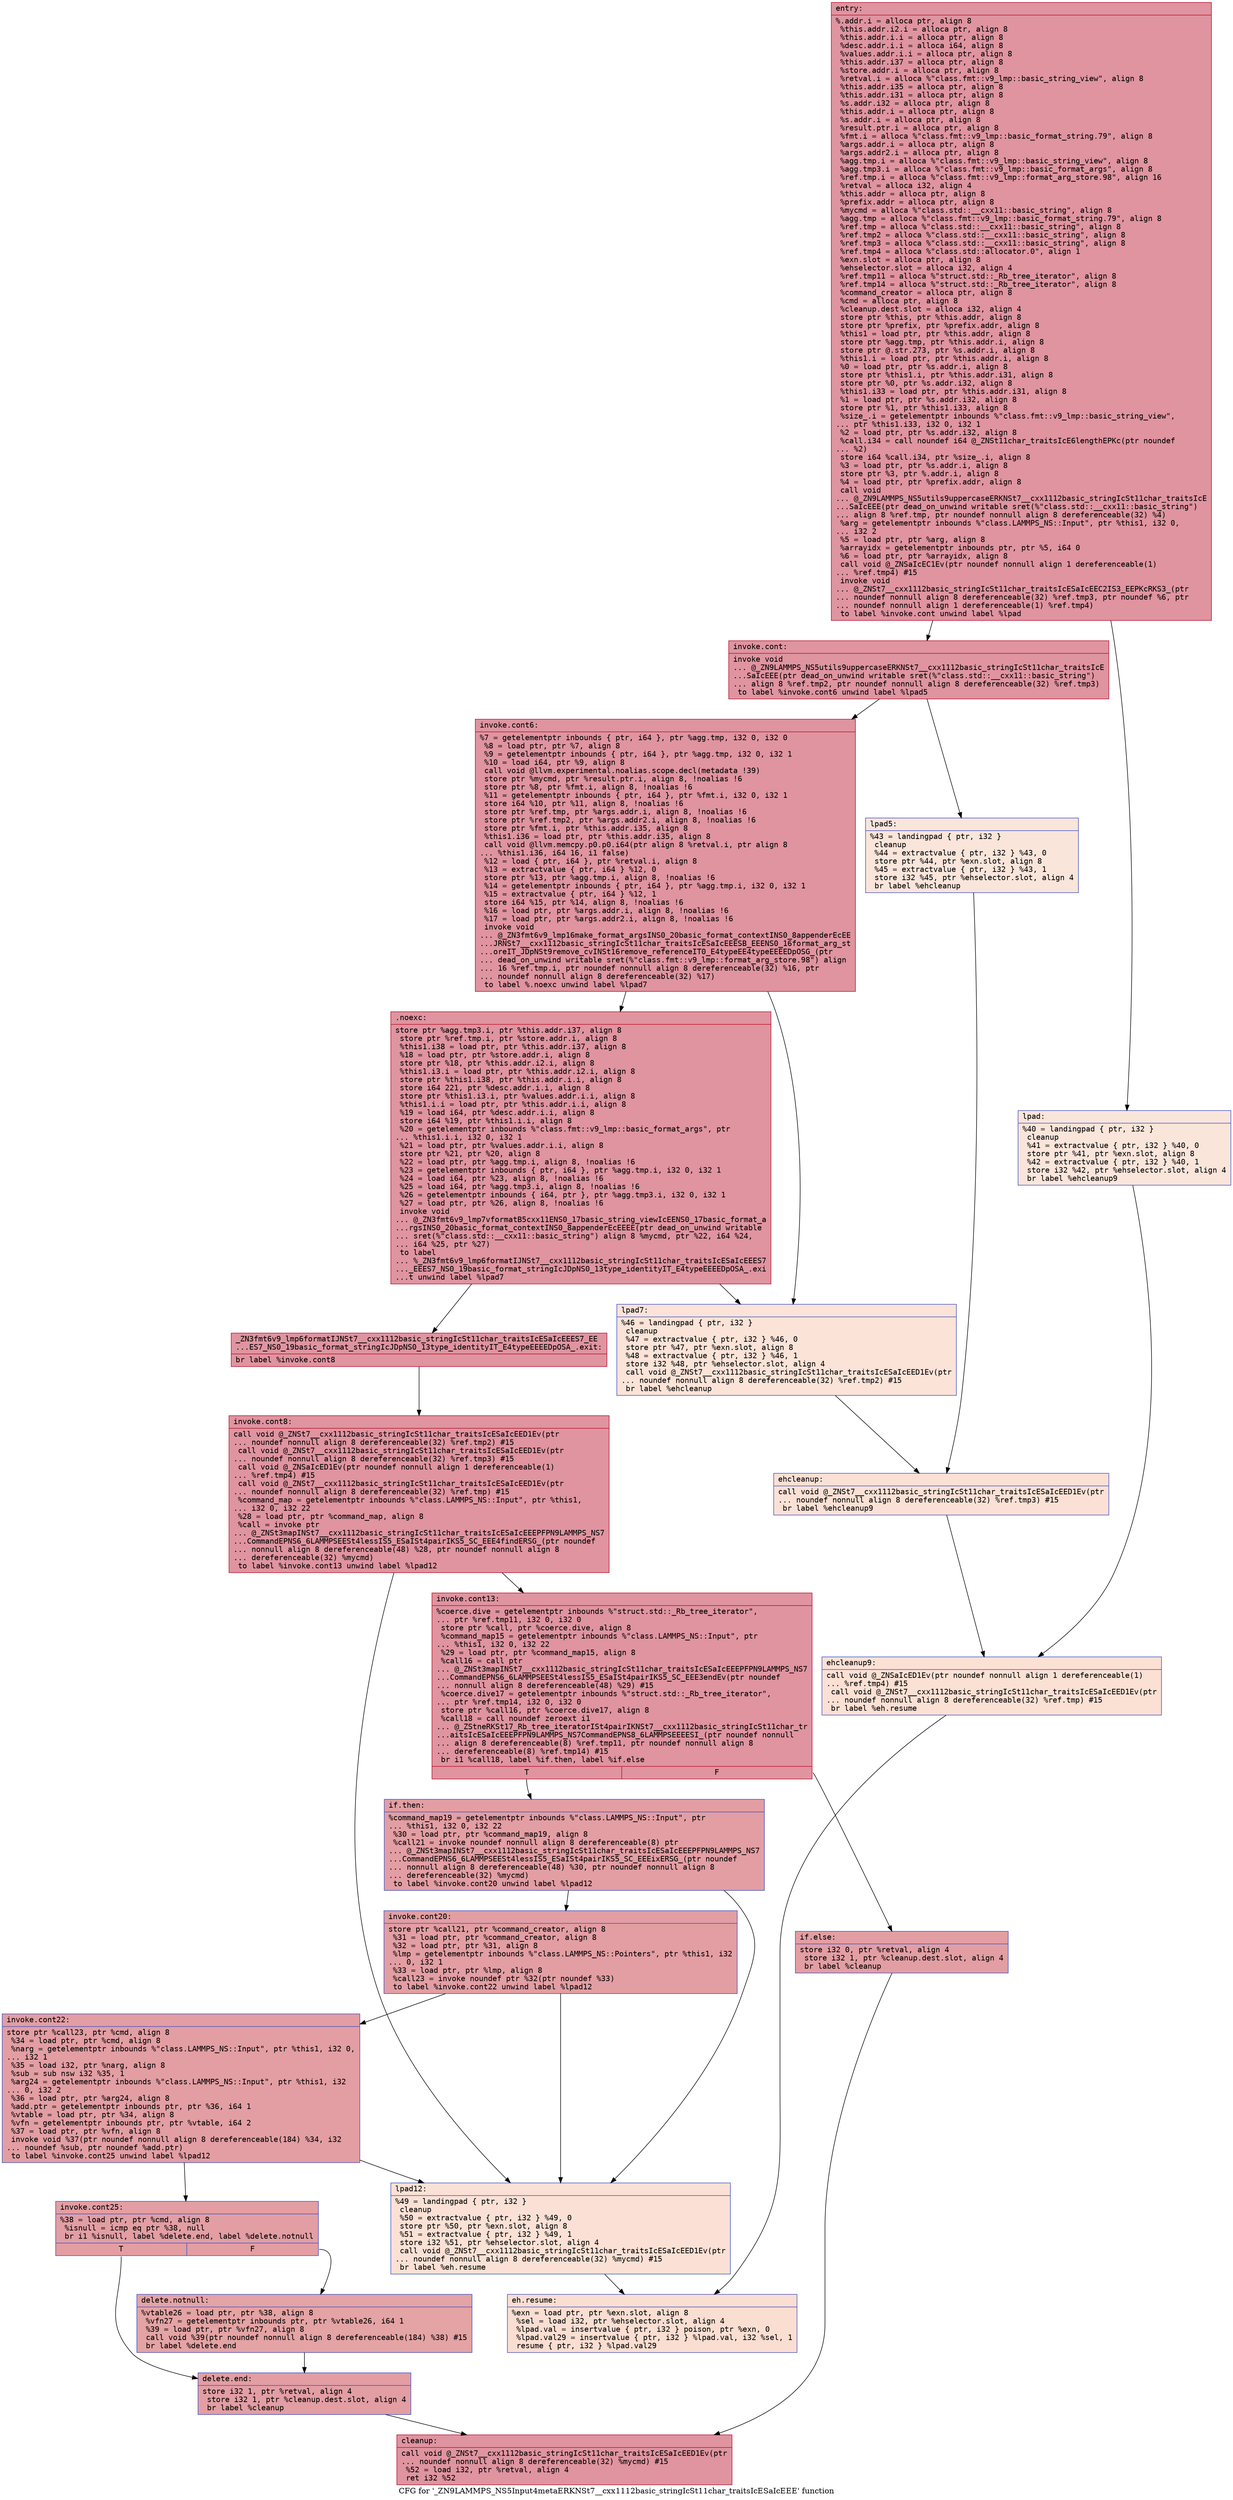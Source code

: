 digraph "CFG for '_ZN9LAMMPS_NS5Input4metaERKNSt7__cxx1112basic_stringIcSt11char_traitsIcESaIcEEE' function" {
	label="CFG for '_ZN9LAMMPS_NS5Input4metaERKNSt7__cxx1112basic_stringIcSt11char_traitsIcESaIcEEE' function";

	Node0x562873794bd0 [shape=record,color="#b70d28ff", style=filled, fillcolor="#b70d2870" fontname="Courier",label="{entry:\l|  %.addr.i = alloca ptr, align 8\l  %this.addr.i2.i = alloca ptr, align 8\l  %this.addr.i.i = alloca ptr, align 8\l  %desc.addr.i.i = alloca i64, align 8\l  %values.addr.i.i = alloca ptr, align 8\l  %this.addr.i37 = alloca ptr, align 8\l  %store.addr.i = alloca ptr, align 8\l  %retval.i = alloca %\"class.fmt::v9_lmp::basic_string_view\", align 8\l  %this.addr.i35 = alloca ptr, align 8\l  %this.addr.i31 = alloca ptr, align 8\l  %s.addr.i32 = alloca ptr, align 8\l  %this.addr.i = alloca ptr, align 8\l  %s.addr.i = alloca ptr, align 8\l  %result.ptr.i = alloca ptr, align 8\l  %fmt.i = alloca %\"class.fmt::v9_lmp::basic_format_string.79\", align 8\l  %args.addr.i = alloca ptr, align 8\l  %args.addr2.i = alloca ptr, align 8\l  %agg.tmp.i = alloca %\"class.fmt::v9_lmp::basic_string_view\", align 8\l  %agg.tmp3.i = alloca %\"class.fmt::v9_lmp::basic_format_args\", align 8\l  %ref.tmp.i = alloca %\"class.fmt::v9_lmp::format_arg_store.98\", align 16\l  %retval = alloca i32, align 4\l  %this.addr = alloca ptr, align 8\l  %prefix.addr = alloca ptr, align 8\l  %mycmd = alloca %\"class.std::__cxx11::basic_string\", align 8\l  %agg.tmp = alloca %\"class.fmt::v9_lmp::basic_format_string.79\", align 8\l  %ref.tmp = alloca %\"class.std::__cxx11::basic_string\", align 8\l  %ref.tmp2 = alloca %\"class.std::__cxx11::basic_string\", align 8\l  %ref.tmp3 = alloca %\"class.std::__cxx11::basic_string\", align 8\l  %ref.tmp4 = alloca %\"class.std::allocator.0\", align 1\l  %exn.slot = alloca ptr, align 8\l  %ehselector.slot = alloca i32, align 4\l  %ref.tmp11 = alloca %\"struct.std::_Rb_tree_iterator\", align 8\l  %ref.tmp14 = alloca %\"struct.std::_Rb_tree_iterator\", align 8\l  %command_creator = alloca ptr, align 8\l  %cmd = alloca ptr, align 8\l  %cleanup.dest.slot = alloca i32, align 4\l  store ptr %this, ptr %this.addr, align 8\l  store ptr %prefix, ptr %prefix.addr, align 8\l  %this1 = load ptr, ptr %this.addr, align 8\l  store ptr %agg.tmp, ptr %this.addr.i, align 8\l  store ptr @.str.273, ptr %s.addr.i, align 8\l  %this1.i = load ptr, ptr %this.addr.i, align 8\l  %0 = load ptr, ptr %s.addr.i, align 8\l  store ptr %this1.i, ptr %this.addr.i31, align 8\l  store ptr %0, ptr %s.addr.i32, align 8\l  %this1.i33 = load ptr, ptr %this.addr.i31, align 8\l  %1 = load ptr, ptr %s.addr.i32, align 8\l  store ptr %1, ptr %this1.i33, align 8\l  %size_.i = getelementptr inbounds %\"class.fmt::v9_lmp::basic_string_view\",\l... ptr %this1.i33, i32 0, i32 1\l  %2 = load ptr, ptr %s.addr.i32, align 8\l  %call.i34 = call noundef i64 @_ZNSt11char_traitsIcE6lengthEPKc(ptr noundef\l... %2)\l  store i64 %call.i34, ptr %size_.i, align 8\l  %3 = load ptr, ptr %s.addr.i, align 8\l  store ptr %3, ptr %.addr.i, align 8\l  %4 = load ptr, ptr %prefix.addr, align 8\l  call void\l... @_ZN9LAMMPS_NS5utils9uppercaseERKNSt7__cxx1112basic_stringIcSt11char_traitsIcE\l...SaIcEEE(ptr dead_on_unwind writable sret(%\"class.std::__cxx11::basic_string\")\l... align 8 %ref.tmp, ptr noundef nonnull align 8 dereferenceable(32) %4)\l  %arg = getelementptr inbounds %\"class.LAMMPS_NS::Input\", ptr %this1, i32 0,\l... i32 2\l  %5 = load ptr, ptr %arg, align 8\l  %arrayidx = getelementptr inbounds ptr, ptr %5, i64 0\l  %6 = load ptr, ptr %arrayidx, align 8\l  call void @_ZNSaIcEC1Ev(ptr noundef nonnull align 1 dereferenceable(1)\l... %ref.tmp4) #15\l  invoke void\l... @_ZNSt7__cxx1112basic_stringIcSt11char_traitsIcESaIcEEC2IS3_EEPKcRKS3_(ptr\l... noundef nonnull align 8 dereferenceable(32) %ref.tmp3, ptr noundef %6, ptr\l... noundef nonnull align 1 dereferenceable(1) %ref.tmp4)\l          to label %invoke.cont unwind label %lpad\l}"];
	Node0x562873794bd0 -> Node0x5628737978d0[tooltip="entry -> invoke.cont\nProbability 100.00%" ];
	Node0x562873794bd0 -> Node0x562873797950[tooltip="entry -> lpad\nProbability 0.00%" ];
	Node0x5628737978d0 [shape=record,color="#b70d28ff", style=filled, fillcolor="#b70d2870" fontname="Courier",label="{invoke.cont:\l|  invoke void\l... @_ZN9LAMMPS_NS5utils9uppercaseERKNSt7__cxx1112basic_stringIcSt11char_traitsIcE\l...SaIcEEE(ptr dead_on_unwind writable sret(%\"class.std::__cxx11::basic_string\")\l... align 8 %ref.tmp2, ptr noundef nonnull align 8 dereferenceable(32) %ref.tmp3)\l          to label %invoke.cont6 unwind label %lpad5\l}"];
	Node0x5628737978d0 -> Node0x562873797880[tooltip="invoke.cont -> invoke.cont6\nProbability 100.00%" ];
	Node0x5628737978d0 -> Node0x562873795be0[tooltip="invoke.cont -> lpad5\nProbability 0.00%" ];
	Node0x562873797880 [shape=record,color="#b70d28ff", style=filled, fillcolor="#b70d2870" fontname="Courier",label="{invoke.cont6:\l|  %7 = getelementptr inbounds \{ ptr, i64 \}, ptr %agg.tmp, i32 0, i32 0\l  %8 = load ptr, ptr %7, align 8\l  %9 = getelementptr inbounds \{ ptr, i64 \}, ptr %agg.tmp, i32 0, i32 1\l  %10 = load i64, ptr %9, align 8\l  call void @llvm.experimental.noalias.scope.decl(metadata !39)\l  store ptr %mycmd, ptr %result.ptr.i, align 8, !noalias !6\l  store ptr %8, ptr %fmt.i, align 8, !noalias !6\l  %11 = getelementptr inbounds \{ ptr, i64 \}, ptr %fmt.i, i32 0, i32 1\l  store i64 %10, ptr %11, align 8, !noalias !6\l  store ptr %ref.tmp, ptr %args.addr.i, align 8, !noalias !6\l  store ptr %ref.tmp2, ptr %args.addr2.i, align 8, !noalias !6\l  store ptr %fmt.i, ptr %this.addr.i35, align 8\l  %this1.i36 = load ptr, ptr %this.addr.i35, align 8\l  call void @llvm.memcpy.p0.p0.i64(ptr align 8 %retval.i, ptr align 8\l... %this1.i36, i64 16, i1 false)\l  %12 = load \{ ptr, i64 \}, ptr %retval.i, align 8\l  %13 = extractvalue \{ ptr, i64 \} %12, 0\l  store ptr %13, ptr %agg.tmp.i, align 8, !noalias !6\l  %14 = getelementptr inbounds \{ ptr, i64 \}, ptr %agg.tmp.i, i32 0, i32 1\l  %15 = extractvalue \{ ptr, i64 \} %12, 1\l  store i64 %15, ptr %14, align 8, !noalias !6\l  %16 = load ptr, ptr %args.addr.i, align 8, !noalias !6\l  %17 = load ptr, ptr %args.addr2.i, align 8, !noalias !6\l  invoke void\l... @_ZN3fmt6v9_lmp16make_format_argsINS0_20basic_format_contextINS0_8appenderEcEE\l...JRNSt7__cxx1112basic_stringIcSt11char_traitsIcESaIcEEESB_EEENS0_16format_arg_st\l...oreIT_JDpNSt9remove_cvINSt16remove_referenceIT0_E4typeEE4typeEEEEDpOSG_(ptr\l... dead_on_unwind writable sret(%\"class.fmt::v9_lmp::format_arg_store.98\") align\l... 16 %ref.tmp.i, ptr noundef nonnull align 8 dereferenceable(32) %16, ptr\l... noundef nonnull align 8 dereferenceable(32) %17)\l          to label %.noexc unwind label %lpad7\l}"];
	Node0x562873797880 -> Node0x562873479850[tooltip="invoke.cont6 -> .noexc\nProbability 100.00%" ];
	Node0x562873797880 -> Node0x5628734798a0[tooltip="invoke.cont6 -> lpad7\nProbability 0.00%" ];
	Node0x562873479850 [shape=record,color="#b70d28ff", style=filled, fillcolor="#b70d2870" fontname="Courier",label="{.noexc:\l|  store ptr %agg.tmp3.i, ptr %this.addr.i37, align 8\l  store ptr %ref.tmp.i, ptr %store.addr.i, align 8\l  %this1.i38 = load ptr, ptr %this.addr.i37, align 8\l  %18 = load ptr, ptr %store.addr.i, align 8\l  store ptr %18, ptr %this.addr.i2.i, align 8\l  %this1.i3.i = load ptr, ptr %this.addr.i2.i, align 8\l  store ptr %this1.i38, ptr %this.addr.i.i, align 8\l  store i64 221, ptr %desc.addr.i.i, align 8\l  store ptr %this1.i3.i, ptr %values.addr.i.i, align 8\l  %this1.i.i = load ptr, ptr %this.addr.i.i, align 8\l  %19 = load i64, ptr %desc.addr.i.i, align 8\l  store i64 %19, ptr %this1.i.i, align 8\l  %20 = getelementptr inbounds %\"class.fmt::v9_lmp::basic_format_args\", ptr\l... %this1.i.i, i32 0, i32 1\l  %21 = load ptr, ptr %values.addr.i.i, align 8\l  store ptr %21, ptr %20, align 8\l  %22 = load ptr, ptr %agg.tmp.i, align 8, !noalias !6\l  %23 = getelementptr inbounds \{ ptr, i64 \}, ptr %agg.tmp.i, i32 0, i32 1\l  %24 = load i64, ptr %23, align 8, !noalias !6\l  %25 = load i64, ptr %agg.tmp3.i, align 8, !noalias !6\l  %26 = getelementptr inbounds \{ i64, ptr \}, ptr %agg.tmp3.i, i32 0, i32 1\l  %27 = load ptr, ptr %26, align 8, !noalias !6\l  invoke void\l... @_ZN3fmt6v9_lmp7vformatB5cxx11ENS0_17basic_string_viewIcEENS0_17basic_format_a\l...rgsINS0_20basic_format_contextINS0_8appenderEcEEEE(ptr dead_on_unwind writable\l... sret(%\"class.std::__cxx11::basic_string\") align 8 %mycmd, ptr %22, i64 %24,\l... i64 %25, ptr %27)\l          to label\l... %_ZN3fmt6v9_lmp6formatIJNSt7__cxx1112basic_stringIcSt11char_traitsIcESaIcEEES7\l..._EEES7_NS0_19basic_format_stringIcJDpNS0_13type_identityIT_E4typeEEEEDpOSA_.exi\l...t unwind label %lpad7\l}"];
	Node0x562873479850 -> Node0x56287379b380[tooltip=".noexc -> _ZN3fmt6v9_lmp6formatIJNSt7__cxx1112basic_stringIcSt11char_traitsIcESaIcEEES7_EEES7_NS0_19basic_format_stringIcJDpNS0_13type_identityIT_E4typeEEEEDpOSA_.exit\nProbability 100.00%" ];
	Node0x562873479850 -> Node0x5628734798a0[tooltip=".noexc -> lpad7\nProbability 0.00%" ];
	Node0x56287379b380 [shape=record,color="#b70d28ff", style=filled, fillcolor="#b70d2870" fontname="Courier",label="{_ZN3fmt6v9_lmp6formatIJNSt7__cxx1112basic_stringIcSt11char_traitsIcESaIcEEES7_EE\l...ES7_NS0_19basic_format_stringIcJDpNS0_13type_identityIT_E4typeEEEEDpOSA_.exit:\l|  br label %invoke.cont8\l}"];
	Node0x56287379b380 -> Node0x56287379b830[tooltip="_ZN3fmt6v9_lmp6formatIJNSt7__cxx1112basic_stringIcSt11char_traitsIcESaIcEEES7_EEES7_NS0_19basic_format_stringIcJDpNS0_13type_identityIT_E4typeEEEEDpOSA_.exit -> invoke.cont8\nProbability 100.00%" ];
	Node0x56287379b830 [shape=record,color="#b70d28ff", style=filled, fillcolor="#b70d2870" fontname="Courier",label="{invoke.cont8:\l|  call void @_ZNSt7__cxx1112basic_stringIcSt11char_traitsIcESaIcEED1Ev(ptr\l... noundef nonnull align 8 dereferenceable(32) %ref.tmp2) #15\l  call void @_ZNSt7__cxx1112basic_stringIcSt11char_traitsIcESaIcEED1Ev(ptr\l... noundef nonnull align 8 dereferenceable(32) %ref.tmp3) #15\l  call void @_ZNSaIcED1Ev(ptr noundef nonnull align 1 dereferenceable(1)\l... %ref.tmp4) #15\l  call void @_ZNSt7__cxx1112basic_stringIcSt11char_traitsIcESaIcEED1Ev(ptr\l... noundef nonnull align 8 dereferenceable(32) %ref.tmp) #15\l  %command_map = getelementptr inbounds %\"class.LAMMPS_NS::Input\", ptr %this1,\l... i32 0, i32 22\l  %28 = load ptr, ptr %command_map, align 8\l  %call = invoke ptr\l... @_ZNSt3mapINSt7__cxx1112basic_stringIcSt11char_traitsIcESaIcEEEPFPN9LAMMPS_NS7\l...CommandEPNS6_6LAMMPSEESt4lessIS5_ESaISt4pairIKS5_SC_EEE4findERSG_(ptr noundef\l... nonnull align 8 dereferenceable(48) %28, ptr noundef nonnull align 8\l... dereferenceable(32) %mycmd)\l          to label %invoke.cont13 unwind label %lpad12\l}"];
	Node0x56287379b830 -> Node0x56287379bc00[tooltip="invoke.cont8 -> invoke.cont13\nProbability 100.00%" ];
	Node0x56287379b830 -> Node0x56287379bfa0[tooltip="invoke.cont8 -> lpad12\nProbability 0.00%" ];
	Node0x56287379bc00 [shape=record,color="#b70d28ff", style=filled, fillcolor="#b70d2870" fontname="Courier",label="{invoke.cont13:\l|  %coerce.dive = getelementptr inbounds %\"struct.std::_Rb_tree_iterator\",\l... ptr %ref.tmp11, i32 0, i32 0\l  store ptr %call, ptr %coerce.dive, align 8\l  %command_map15 = getelementptr inbounds %\"class.LAMMPS_NS::Input\", ptr\l... %this1, i32 0, i32 22\l  %29 = load ptr, ptr %command_map15, align 8\l  %call16 = call ptr\l... @_ZNSt3mapINSt7__cxx1112basic_stringIcSt11char_traitsIcESaIcEEEPFPN9LAMMPS_NS7\l...CommandEPNS6_6LAMMPSEESt4lessIS5_ESaISt4pairIKS5_SC_EEE3endEv(ptr noundef\l... nonnull align 8 dereferenceable(48) %29) #15\l  %coerce.dive17 = getelementptr inbounds %\"struct.std::_Rb_tree_iterator\",\l... ptr %ref.tmp14, i32 0, i32 0\l  store ptr %call16, ptr %coerce.dive17, align 8\l  %call18 = call noundef zeroext i1\l... @_ZStneRKSt17_Rb_tree_iteratorISt4pairIKNSt7__cxx1112basic_stringIcSt11char_tr\l...aitsIcESaIcEEEPFPN9LAMMPS_NS7CommandEPNS8_6LAMMPSEEEESI_(ptr noundef nonnull\l... align 8 dereferenceable(8) %ref.tmp11, ptr noundef nonnull align 8\l... dereferenceable(8) %ref.tmp14) #15\l  br i1 %call18, label %if.then, label %if.else\l|{<s0>T|<s1>F}}"];
	Node0x56287379bc00:s0 -> Node0x56287379c850[tooltip="invoke.cont13 -> if.then\nProbability 50.00%" ];
	Node0x56287379bc00:s1 -> Node0x56287379c8a0[tooltip="invoke.cont13 -> if.else\nProbability 50.00%" ];
	Node0x56287379c850 [shape=record,color="#3d50c3ff", style=filled, fillcolor="#be242e70" fontname="Courier",label="{if.then:\l|  %command_map19 = getelementptr inbounds %\"class.LAMMPS_NS::Input\", ptr\l... %this1, i32 0, i32 22\l  %30 = load ptr, ptr %command_map19, align 8\l  %call21 = invoke noundef nonnull align 8 dereferenceable(8) ptr\l... @_ZNSt3mapINSt7__cxx1112basic_stringIcSt11char_traitsIcESaIcEEEPFPN9LAMMPS_NS7\l...CommandEPNS6_6LAMMPSEESt4lessIS5_ESaISt4pairIKS5_SC_EEEixERSG_(ptr noundef\l... nonnull align 8 dereferenceable(48) %30, ptr noundef nonnull align 8\l... dereferenceable(32) %mycmd)\l          to label %invoke.cont20 unwind label %lpad12\l}"];
	Node0x56287379c850 -> Node0x56287379cb80[tooltip="if.then -> invoke.cont20\nProbability 100.00%" ];
	Node0x56287379c850 -> Node0x56287379bfa0[tooltip="if.then -> lpad12\nProbability 0.00%" ];
	Node0x56287379cb80 [shape=record,color="#3d50c3ff", style=filled, fillcolor="#be242e70" fontname="Courier",label="{invoke.cont20:\l|  store ptr %call21, ptr %command_creator, align 8\l  %31 = load ptr, ptr %command_creator, align 8\l  %32 = load ptr, ptr %31, align 8\l  %lmp = getelementptr inbounds %\"class.LAMMPS_NS::Pointers\", ptr %this1, i32\l... 0, i32 1\l  %33 = load ptr, ptr %lmp, align 8\l  %call23 = invoke noundef ptr %32(ptr noundef %33)\l          to label %invoke.cont22 unwind label %lpad12\l}"];
	Node0x56287379cb80 -> Node0x56287379d0a0[tooltip="invoke.cont20 -> invoke.cont22\nProbability 100.00%" ];
	Node0x56287379cb80 -> Node0x56287379bfa0[tooltip="invoke.cont20 -> lpad12\nProbability 0.00%" ];
	Node0x56287379d0a0 [shape=record,color="#3d50c3ff", style=filled, fillcolor="#be242e70" fontname="Courier",label="{invoke.cont22:\l|  store ptr %call23, ptr %cmd, align 8\l  %34 = load ptr, ptr %cmd, align 8\l  %narg = getelementptr inbounds %\"class.LAMMPS_NS::Input\", ptr %this1, i32 0,\l... i32 1\l  %35 = load i32, ptr %narg, align 8\l  %sub = sub nsw i32 %35, 1\l  %arg24 = getelementptr inbounds %\"class.LAMMPS_NS::Input\", ptr %this1, i32\l... 0, i32 2\l  %36 = load ptr, ptr %arg24, align 8\l  %add.ptr = getelementptr inbounds ptr, ptr %36, i64 1\l  %vtable = load ptr, ptr %34, align 8\l  %vfn = getelementptr inbounds ptr, ptr %vtable, i64 2\l  %37 = load ptr, ptr %vfn, align 8\l  invoke void %37(ptr noundef nonnull align 8 dereferenceable(184) %34, i32\l... noundef %sub, ptr noundef %add.ptr)\l          to label %invoke.cont25 unwind label %lpad12\l}"];
	Node0x56287379d0a0 -> Node0x56287379d760[tooltip="invoke.cont22 -> invoke.cont25\nProbability 100.00%" ];
	Node0x56287379d0a0 -> Node0x56287379bfa0[tooltip="invoke.cont22 -> lpad12\nProbability 0.00%" ];
	Node0x56287379d760 [shape=record,color="#3d50c3ff", style=filled, fillcolor="#be242e70" fontname="Courier",label="{invoke.cont25:\l|  %38 = load ptr, ptr %cmd, align 8\l  %isnull = icmp eq ptr %38, null\l  br i1 %isnull, label %delete.end, label %delete.notnull\l|{<s0>T|<s1>F}}"];
	Node0x56287379d760:s0 -> Node0x56287379da40[tooltip="invoke.cont25 -> delete.end\nProbability 37.50%" ];
	Node0x56287379d760:s1 -> Node0x56287379da90[tooltip="invoke.cont25 -> delete.notnull\nProbability 62.50%" ];
	Node0x56287379da90 [shape=record,color="#3d50c3ff", style=filled, fillcolor="#c32e3170" fontname="Courier",label="{delete.notnull:\l|  %vtable26 = load ptr, ptr %38, align 8\l  %vfn27 = getelementptr inbounds ptr, ptr %vtable26, i64 1\l  %39 = load ptr, ptr %vfn27, align 8\l  call void %39(ptr noundef nonnull align 8 dereferenceable(184) %38) #15\l  br label %delete.end\l}"];
	Node0x56287379da90 -> Node0x56287379da40[tooltip="delete.notnull -> delete.end\nProbability 100.00%" ];
	Node0x56287379da40 [shape=record,color="#3d50c3ff", style=filled, fillcolor="#be242e70" fontname="Courier",label="{delete.end:\l|  store i32 1, ptr %retval, align 4\l  store i32 1, ptr %cleanup.dest.slot, align 4\l  br label %cleanup\l}"];
	Node0x56287379da40 -> Node0x56287379e080[tooltip="delete.end -> cleanup\nProbability 100.00%" ];
	Node0x562873797950 [shape=record,color="#3d50c3ff", style=filled, fillcolor="#f4c5ad70" fontname="Courier",label="{lpad:\l|  %40 = landingpad \{ ptr, i32 \}\l          cleanup\l  %41 = extractvalue \{ ptr, i32 \} %40, 0\l  store ptr %41, ptr %exn.slot, align 8\l  %42 = extractvalue \{ ptr, i32 \} %40, 1\l  store i32 %42, ptr %ehselector.slot, align 4\l  br label %ehcleanup9\l}"];
	Node0x562873797950 -> Node0x56287379e3c0[tooltip="lpad -> ehcleanup9\nProbability 100.00%" ];
	Node0x562873795be0 [shape=record,color="#3d50c3ff", style=filled, fillcolor="#f4c5ad70" fontname="Courier",label="{lpad5:\l|  %43 = landingpad \{ ptr, i32 \}\l          cleanup\l  %44 = extractvalue \{ ptr, i32 \} %43, 0\l  store ptr %44, ptr %exn.slot, align 8\l  %45 = extractvalue \{ ptr, i32 \} %43, 1\l  store i32 %45, ptr %ehselector.slot, align 4\l  br label %ehcleanup\l}"];
	Node0x562873795be0 -> Node0x56287379e700[tooltip="lpad5 -> ehcleanup\nProbability 100.00%" ];
	Node0x5628734798a0 [shape=record,color="#3d50c3ff", style=filled, fillcolor="#f6bfa670" fontname="Courier",label="{lpad7:\l|  %46 = landingpad \{ ptr, i32 \}\l          cleanup\l  %47 = extractvalue \{ ptr, i32 \} %46, 0\l  store ptr %47, ptr %exn.slot, align 8\l  %48 = extractvalue \{ ptr, i32 \} %46, 1\l  store i32 %48, ptr %ehselector.slot, align 4\l  call void @_ZNSt7__cxx1112basic_stringIcSt11char_traitsIcESaIcEED1Ev(ptr\l... noundef nonnull align 8 dereferenceable(32) %ref.tmp2) #15\l  br label %ehcleanup\l}"];
	Node0x5628734798a0 -> Node0x56287379e700[tooltip="lpad7 -> ehcleanup\nProbability 100.00%" ];
	Node0x56287379e700 [shape=record,color="#3d50c3ff", style=filled, fillcolor="#f7bca170" fontname="Courier",label="{ehcleanup:\l|  call void @_ZNSt7__cxx1112basic_stringIcSt11char_traitsIcESaIcEED1Ev(ptr\l... noundef nonnull align 8 dereferenceable(32) %ref.tmp3) #15\l  br label %ehcleanup9\l}"];
	Node0x56287379e700 -> Node0x56287379e3c0[tooltip="ehcleanup -> ehcleanup9\nProbability 100.00%" ];
	Node0x56287379e3c0 [shape=record,color="#3d50c3ff", style=filled, fillcolor="#f7b99e70" fontname="Courier",label="{ehcleanup9:\l|  call void @_ZNSaIcED1Ev(ptr noundef nonnull align 1 dereferenceable(1)\l... %ref.tmp4) #15\l  call void @_ZNSt7__cxx1112basic_stringIcSt11char_traitsIcESaIcEED1Ev(ptr\l... noundef nonnull align 8 dereferenceable(32) %ref.tmp) #15\l  br label %eh.resume\l}"];
	Node0x56287379e3c0 -> Node0x56287379f710[tooltip="ehcleanup9 -> eh.resume\nProbability 100.00%" ];
	Node0x56287379bfa0 [shape=record,color="#3d50c3ff", style=filled, fillcolor="#f7bca170" fontname="Courier",label="{lpad12:\l|  %49 = landingpad \{ ptr, i32 \}\l          cleanup\l  %50 = extractvalue \{ ptr, i32 \} %49, 0\l  store ptr %50, ptr %exn.slot, align 8\l  %51 = extractvalue \{ ptr, i32 \} %49, 1\l  store i32 %51, ptr %ehselector.slot, align 4\l  call void @_ZNSt7__cxx1112basic_stringIcSt11char_traitsIcESaIcEED1Ev(ptr\l... noundef nonnull align 8 dereferenceable(32) %mycmd) #15\l  br label %eh.resume\l}"];
	Node0x56287379bfa0 -> Node0x56287379f710[tooltip="lpad12 -> eh.resume\nProbability 100.00%" ];
	Node0x56287379c8a0 [shape=record,color="#3d50c3ff", style=filled, fillcolor="#be242e70" fontname="Courier",label="{if.else:\l|  store i32 0, ptr %retval, align 4\l  store i32 1, ptr %cleanup.dest.slot, align 4\l  br label %cleanup\l}"];
	Node0x56287379c8a0 -> Node0x56287379e080[tooltip="if.else -> cleanup\nProbability 100.00%" ];
	Node0x56287379e080 [shape=record,color="#b70d28ff", style=filled, fillcolor="#b70d2870" fontname="Courier",label="{cleanup:\l|  call void @_ZNSt7__cxx1112basic_stringIcSt11char_traitsIcESaIcEED1Ev(ptr\l... noundef nonnull align 8 dereferenceable(32) %mycmd) #15\l  %52 = load i32, ptr %retval, align 4\l  ret i32 %52\l}"];
	Node0x56287379f710 [shape=record,color="#3d50c3ff", style=filled, fillcolor="#f7b59970" fontname="Courier",label="{eh.resume:\l|  %exn = load ptr, ptr %exn.slot, align 8\l  %sel = load i32, ptr %ehselector.slot, align 4\l  %lpad.val = insertvalue \{ ptr, i32 \} poison, ptr %exn, 0\l  %lpad.val29 = insertvalue \{ ptr, i32 \} %lpad.val, i32 %sel, 1\l  resume \{ ptr, i32 \} %lpad.val29\l}"];
}
